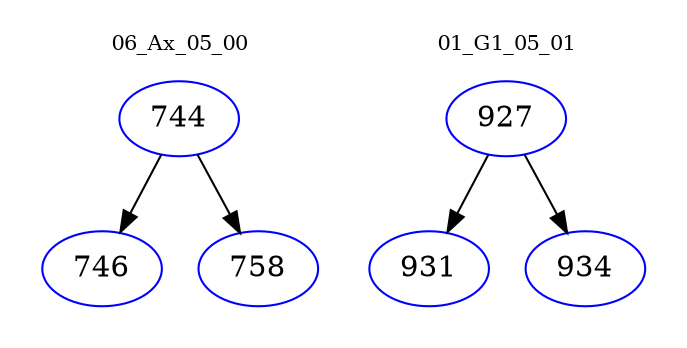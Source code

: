digraph{
subgraph cluster_0 {
color = white
label = "06_Ax_05_00";
fontsize=10;
T0_744 [label="744", color="blue"]
T0_744 -> T0_746 [color="black"]
T0_746 [label="746", color="blue"]
T0_744 -> T0_758 [color="black"]
T0_758 [label="758", color="blue"]
}
subgraph cluster_1 {
color = white
label = "01_G1_05_01";
fontsize=10;
T1_927 [label="927", color="blue"]
T1_927 -> T1_931 [color="black"]
T1_931 [label="931", color="blue"]
T1_927 -> T1_934 [color="black"]
T1_934 [label="934", color="blue"]
}
}

